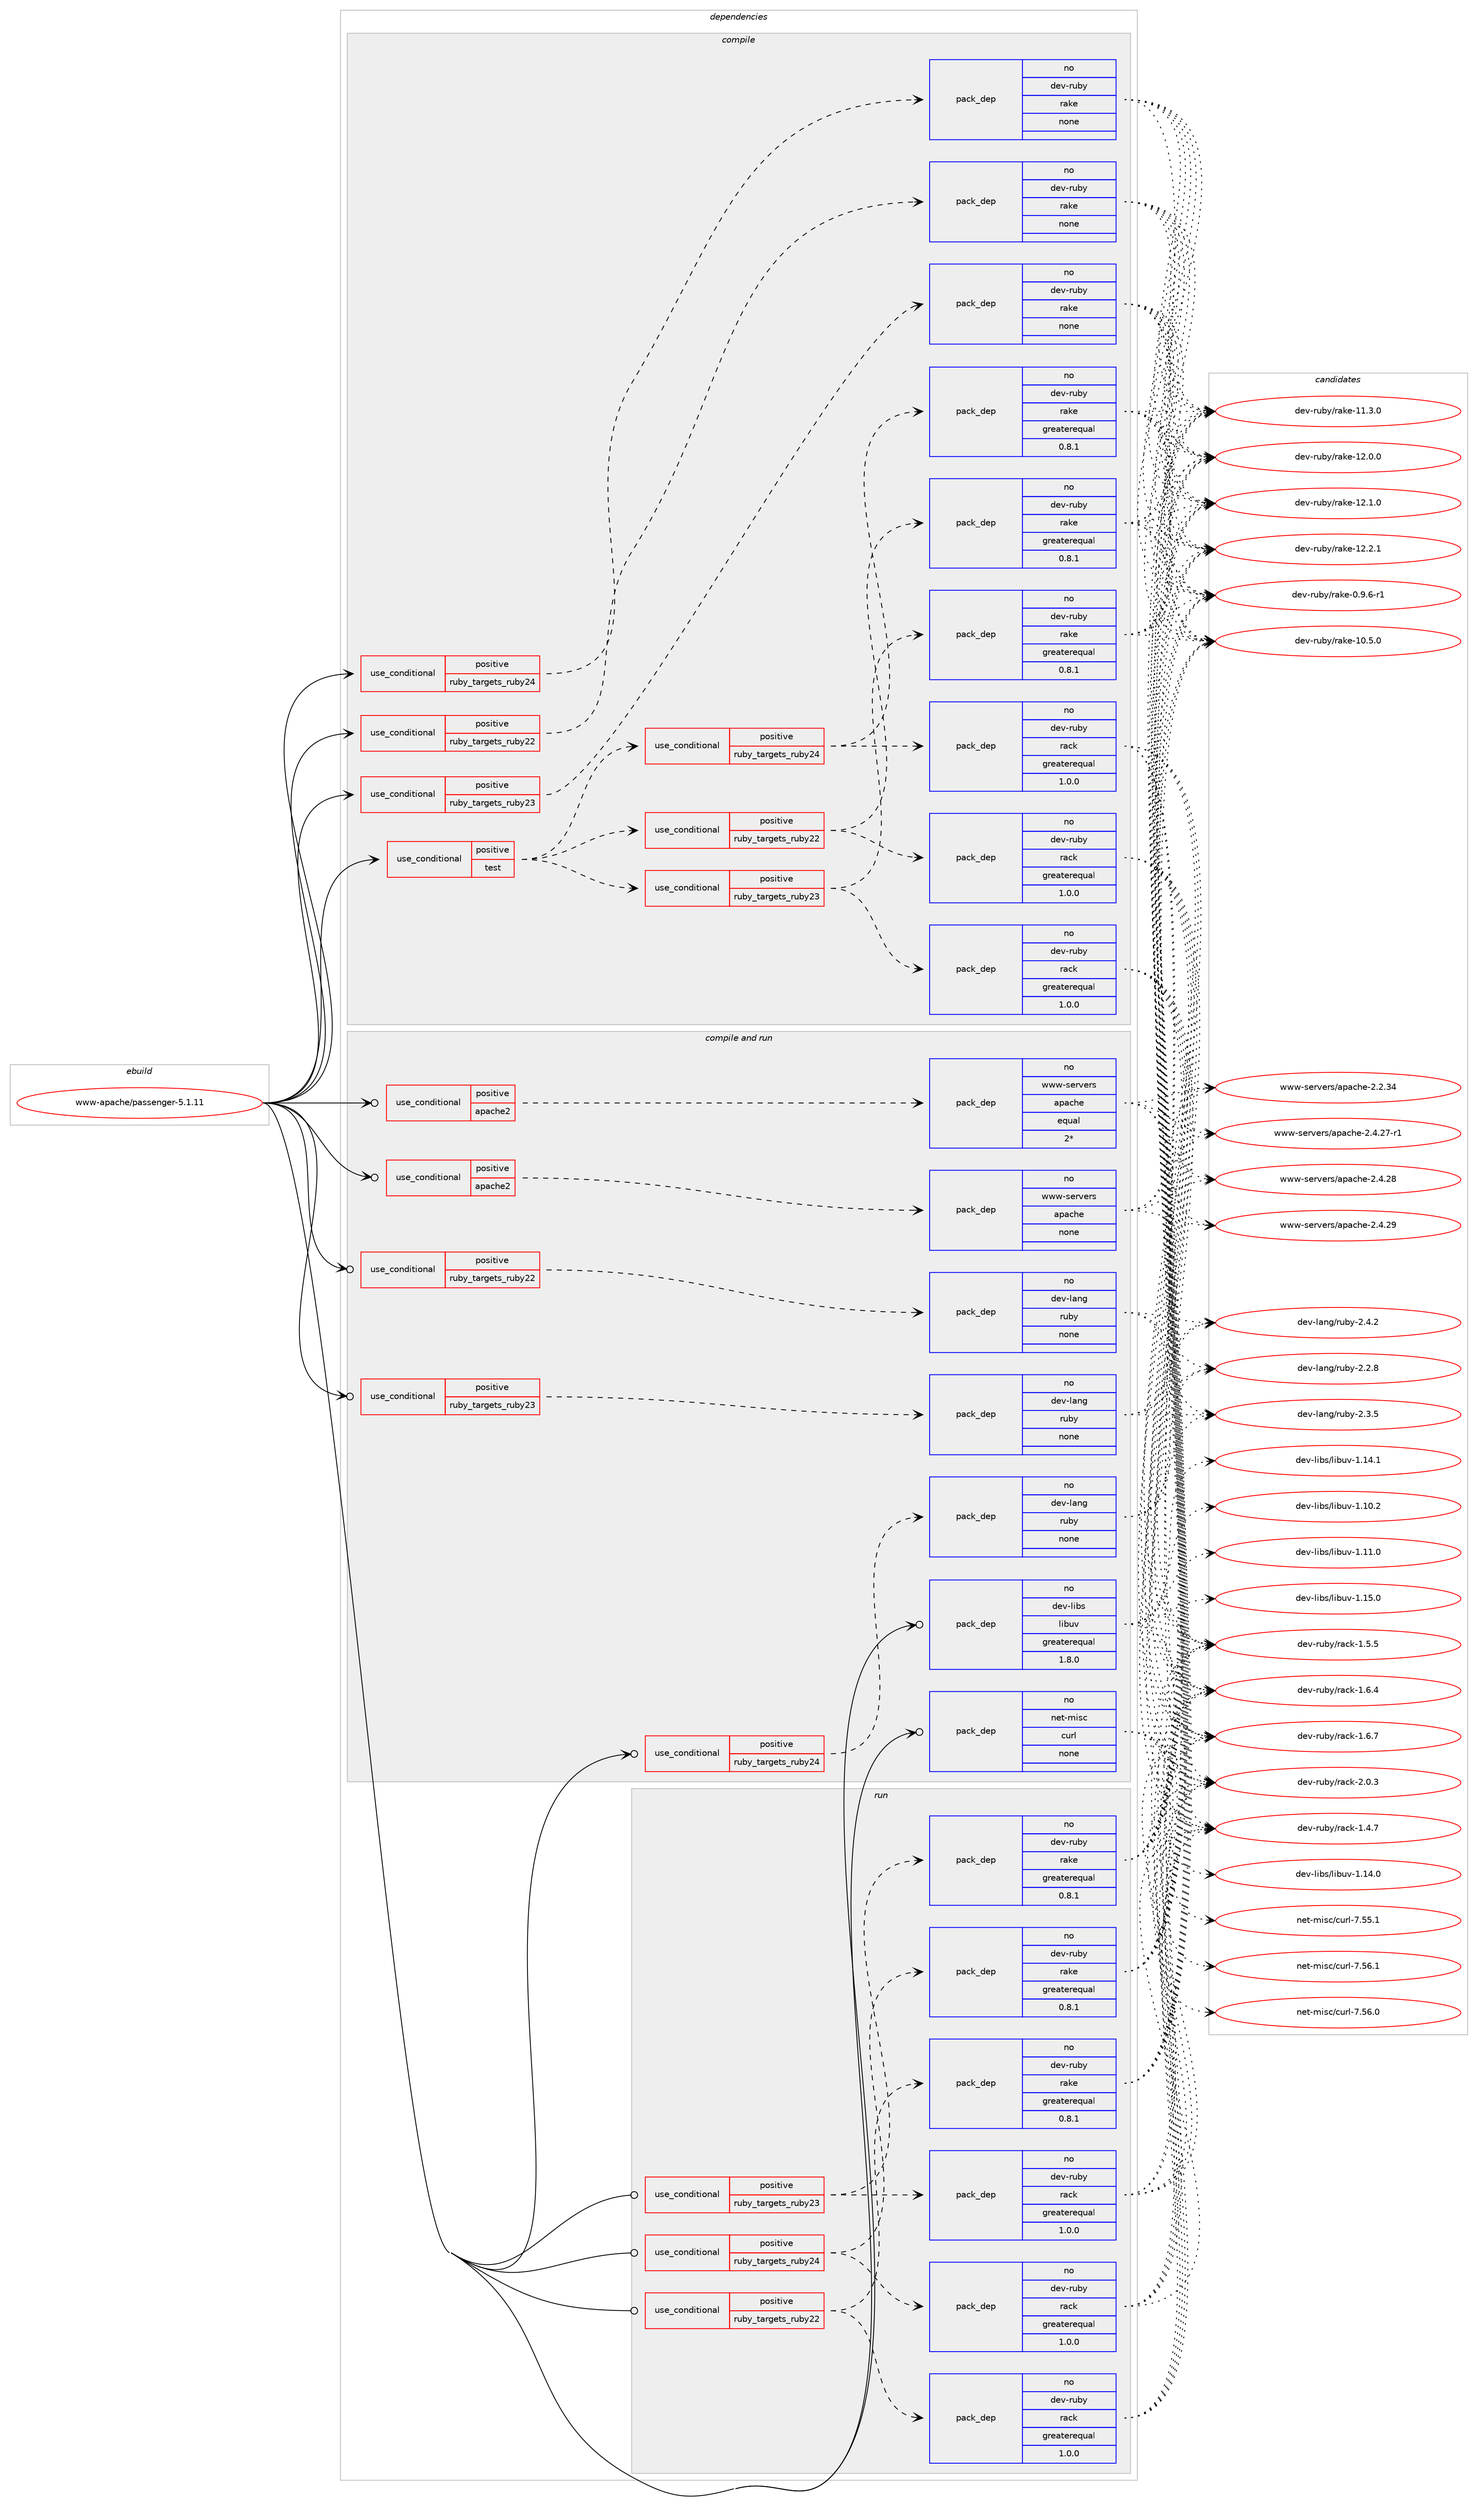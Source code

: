 digraph prolog {

# *************
# Graph options
# *************

newrank=true;
concentrate=true;
compound=true;
graph [rankdir=LR,fontname=Helvetica,fontsize=10,ranksep=1.5];#, ranksep=2.5, nodesep=0.2];
edge  [arrowhead=vee];
node  [fontname=Helvetica,fontsize=10];

# **********
# The ebuild
# **********

subgraph cluster_leftcol {
color=gray;
rank=same;
label=<<i>ebuild</i>>;
id [label="www-apache/passenger-5.1.11", color=red, width=4, href="../www-apache/passenger-5.1.11.svg"];
}

# ****************
# The dependencies
# ****************

subgraph cluster_midcol {
color=gray;
label=<<i>dependencies</i>>;
subgraph cluster_compile {
fillcolor="#eeeeee";
style=filled;
label=<<i>compile</i>>;
subgraph cond119125 {
dependency499625 [label=<<TABLE BORDER="0" CELLBORDER="1" CELLSPACING="0" CELLPADDING="4"><TR><TD ROWSPAN="3" CELLPADDING="10">use_conditional</TD></TR><TR><TD>positive</TD></TR><TR><TD>ruby_targets_ruby22</TD></TR></TABLE>>, shape=none, color=red];
subgraph pack371375 {
dependency499626 [label=<<TABLE BORDER="0" CELLBORDER="1" CELLSPACING="0" CELLPADDING="4" WIDTH="220"><TR><TD ROWSPAN="6" CELLPADDING="30">pack_dep</TD></TR><TR><TD WIDTH="110">no</TD></TR><TR><TD>dev-ruby</TD></TR><TR><TD>rake</TD></TR><TR><TD>none</TD></TR><TR><TD></TD></TR></TABLE>>, shape=none, color=blue];
}
dependency499625:e -> dependency499626:w [weight=20,style="dashed",arrowhead="vee"];
}
id:e -> dependency499625:w [weight=20,style="solid",arrowhead="vee"];
subgraph cond119126 {
dependency499627 [label=<<TABLE BORDER="0" CELLBORDER="1" CELLSPACING="0" CELLPADDING="4"><TR><TD ROWSPAN="3" CELLPADDING="10">use_conditional</TD></TR><TR><TD>positive</TD></TR><TR><TD>ruby_targets_ruby23</TD></TR></TABLE>>, shape=none, color=red];
subgraph pack371376 {
dependency499628 [label=<<TABLE BORDER="0" CELLBORDER="1" CELLSPACING="0" CELLPADDING="4" WIDTH="220"><TR><TD ROWSPAN="6" CELLPADDING="30">pack_dep</TD></TR><TR><TD WIDTH="110">no</TD></TR><TR><TD>dev-ruby</TD></TR><TR><TD>rake</TD></TR><TR><TD>none</TD></TR><TR><TD></TD></TR></TABLE>>, shape=none, color=blue];
}
dependency499627:e -> dependency499628:w [weight=20,style="dashed",arrowhead="vee"];
}
id:e -> dependency499627:w [weight=20,style="solid",arrowhead="vee"];
subgraph cond119127 {
dependency499629 [label=<<TABLE BORDER="0" CELLBORDER="1" CELLSPACING="0" CELLPADDING="4"><TR><TD ROWSPAN="3" CELLPADDING="10">use_conditional</TD></TR><TR><TD>positive</TD></TR><TR><TD>ruby_targets_ruby24</TD></TR></TABLE>>, shape=none, color=red];
subgraph pack371377 {
dependency499630 [label=<<TABLE BORDER="0" CELLBORDER="1" CELLSPACING="0" CELLPADDING="4" WIDTH="220"><TR><TD ROWSPAN="6" CELLPADDING="30">pack_dep</TD></TR><TR><TD WIDTH="110">no</TD></TR><TR><TD>dev-ruby</TD></TR><TR><TD>rake</TD></TR><TR><TD>none</TD></TR><TR><TD></TD></TR></TABLE>>, shape=none, color=blue];
}
dependency499629:e -> dependency499630:w [weight=20,style="dashed",arrowhead="vee"];
}
id:e -> dependency499629:w [weight=20,style="solid",arrowhead="vee"];
subgraph cond119128 {
dependency499631 [label=<<TABLE BORDER="0" CELLBORDER="1" CELLSPACING="0" CELLPADDING="4"><TR><TD ROWSPAN="3" CELLPADDING="10">use_conditional</TD></TR><TR><TD>positive</TD></TR><TR><TD>test</TD></TR></TABLE>>, shape=none, color=red];
subgraph cond119129 {
dependency499632 [label=<<TABLE BORDER="0" CELLBORDER="1" CELLSPACING="0" CELLPADDING="4"><TR><TD ROWSPAN="3" CELLPADDING="10">use_conditional</TD></TR><TR><TD>positive</TD></TR><TR><TD>ruby_targets_ruby22</TD></TR></TABLE>>, shape=none, color=red];
subgraph pack371378 {
dependency499633 [label=<<TABLE BORDER="0" CELLBORDER="1" CELLSPACING="0" CELLPADDING="4" WIDTH="220"><TR><TD ROWSPAN="6" CELLPADDING="30">pack_dep</TD></TR><TR><TD WIDTH="110">no</TD></TR><TR><TD>dev-ruby</TD></TR><TR><TD>rack</TD></TR><TR><TD>greaterequal</TD></TR><TR><TD>1.0.0</TD></TR></TABLE>>, shape=none, color=blue];
}
dependency499632:e -> dependency499633:w [weight=20,style="dashed",arrowhead="vee"];
subgraph pack371379 {
dependency499634 [label=<<TABLE BORDER="0" CELLBORDER="1" CELLSPACING="0" CELLPADDING="4" WIDTH="220"><TR><TD ROWSPAN="6" CELLPADDING="30">pack_dep</TD></TR><TR><TD WIDTH="110">no</TD></TR><TR><TD>dev-ruby</TD></TR><TR><TD>rake</TD></TR><TR><TD>greaterequal</TD></TR><TR><TD>0.8.1</TD></TR></TABLE>>, shape=none, color=blue];
}
dependency499632:e -> dependency499634:w [weight=20,style="dashed",arrowhead="vee"];
}
dependency499631:e -> dependency499632:w [weight=20,style="dashed",arrowhead="vee"];
subgraph cond119130 {
dependency499635 [label=<<TABLE BORDER="0" CELLBORDER="1" CELLSPACING="0" CELLPADDING="4"><TR><TD ROWSPAN="3" CELLPADDING="10">use_conditional</TD></TR><TR><TD>positive</TD></TR><TR><TD>ruby_targets_ruby23</TD></TR></TABLE>>, shape=none, color=red];
subgraph pack371380 {
dependency499636 [label=<<TABLE BORDER="0" CELLBORDER="1" CELLSPACING="0" CELLPADDING="4" WIDTH="220"><TR><TD ROWSPAN="6" CELLPADDING="30">pack_dep</TD></TR><TR><TD WIDTH="110">no</TD></TR><TR><TD>dev-ruby</TD></TR><TR><TD>rack</TD></TR><TR><TD>greaterequal</TD></TR><TR><TD>1.0.0</TD></TR></TABLE>>, shape=none, color=blue];
}
dependency499635:e -> dependency499636:w [weight=20,style="dashed",arrowhead="vee"];
subgraph pack371381 {
dependency499637 [label=<<TABLE BORDER="0" CELLBORDER="1" CELLSPACING="0" CELLPADDING="4" WIDTH="220"><TR><TD ROWSPAN="6" CELLPADDING="30">pack_dep</TD></TR><TR><TD WIDTH="110">no</TD></TR><TR><TD>dev-ruby</TD></TR><TR><TD>rake</TD></TR><TR><TD>greaterequal</TD></TR><TR><TD>0.8.1</TD></TR></TABLE>>, shape=none, color=blue];
}
dependency499635:e -> dependency499637:w [weight=20,style="dashed",arrowhead="vee"];
}
dependency499631:e -> dependency499635:w [weight=20,style="dashed",arrowhead="vee"];
subgraph cond119131 {
dependency499638 [label=<<TABLE BORDER="0" CELLBORDER="1" CELLSPACING="0" CELLPADDING="4"><TR><TD ROWSPAN="3" CELLPADDING="10">use_conditional</TD></TR><TR><TD>positive</TD></TR><TR><TD>ruby_targets_ruby24</TD></TR></TABLE>>, shape=none, color=red];
subgraph pack371382 {
dependency499639 [label=<<TABLE BORDER="0" CELLBORDER="1" CELLSPACING="0" CELLPADDING="4" WIDTH="220"><TR><TD ROWSPAN="6" CELLPADDING="30">pack_dep</TD></TR><TR><TD WIDTH="110">no</TD></TR><TR><TD>dev-ruby</TD></TR><TR><TD>rack</TD></TR><TR><TD>greaterequal</TD></TR><TR><TD>1.0.0</TD></TR></TABLE>>, shape=none, color=blue];
}
dependency499638:e -> dependency499639:w [weight=20,style="dashed",arrowhead="vee"];
subgraph pack371383 {
dependency499640 [label=<<TABLE BORDER="0" CELLBORDER="1" CELLSPACING="0" CELLPADDING="4" WIDTH="220"><TR><TD ROWSPAN="6" CELLPADDING="30">pack_dep</TD></TR><TR><TD WIDTH="110">no</TD></TR><TR><TD>dev-ruby</TD></TR><TR><TD>rake</TD></TR><TR><TD>greaterequal</TD></TR><TR><TD>0.8.1</TD></TR></TABLE>>, shape=none, color=blue];
}
dependency499638:e -> dependency499640:w [weight=20,style="dashed",arrowhead="vee"];
}
dependency499631:e -> dependency499638:w [weight=20,style="dashed",arrowhead="vee"];
}
id:e -> dependency499631:w [weight=20,style="solid",arrowhead="vee"];
}
subgraph cluster_compileandrun {
fillcolor="#eeeeee";
style=filled;
label=<<i>compile and run</i>>;
subgraph cond119132 {
dependency499641 [label=<<TABLE BORDER="0" CELLBORDER="1" CELLSPACING="0" CELLPADDING="4"><TR><TD ROWSPAN="3" CELLPADDING="10">use_conditional</TD></TR><TR><TD>positive</TD></TR><TR><TD>apache2</TD></TR></TABLE>>, shape=none, color=red];
subgraph pack371384 {
dependency499642 [label=<<TABLE BORDER="0" CELLBORDER="1" CELLSPACING="0" CELLPADDING="4" WIDTH="220"><TR><TD ROWSPAN="6" CELLPADDING="30">pack_dep</TD></TR><TR><TD WIDTH="110">no</TD></TR><TR><TD>www-servers</TD></TR><TR><TD>apache</TD></TR><TR><TD>equal</TD></TR><TR><TD>2*</TD></TR></TABLE>>, shape=none, color=blue];
}
dependency499641:e -> dependency499642:w [weight=20,style="dashed",arrowhead="vee"];
}
id:e -> dependency499641:w [weight=20,style="solid",arrowhead="odotvee"];
subgraph cond119133 {
dependency499643 [label=<<TABLE BORDER="0" CELLBORDER="1" CELLSPACING="0" CELLPADDING="4"><TR><TD ROWSPAN="3" CELLPADDING="10">use_conditional</TD></TR><TR><TD>positive</TD></TR><TR><TD>apache2</TD></TR></TABLE>>, shape=none, color=red];
subgraph pack371385 {
dependency499644 [label=<<TABLE BORDER="0" CELLBORDER="1" CELLSPACING="0" CELLPADDING="4" WIDTH="220"><TR><TD ROWSPAN="6" CELLPADDING="30">pack_dep</TD></TR><TR><TD WIDTH="110">no</TD></TR><TR><TD>www-servers</TD></TR><TR><TD>apache</TD></TR><TR><TD>none</TD></TR><TR><TD></TD></TR></TABLE>>, shape=none, color=blue];
}
dependency499643:e -> dependency499644:w [weight=20,style="dashed",arrowhead="vee"];
}
id:e -> dependency499643:w [weight=20,style="solid",arrowhead="odotvee"];
subgraph cond119134 {
dependency499645 [label=<<TABLE BORDER="0" CELLBORDER="1" CELLSPACING="0" CELLPADDING="4"><TR><TD ROWSPAN="3" CELLPADDING="10">use_conditional</TD></TR><TR><TD>positive</TD></TR><TR><TD>ruby_targets_ruby22</TD></TR></TABLE>>, shape=none, color=red];
subgraph pack371386 {
dependency499646 [label=<<TABLE BORDER="0" CELLBORDER="1" CELLSPACING="0" CELLPADDING="4" WIDTH="220"><TR><TD ROWSPAN="6" CELLPADDING="30">pack_dep</TD></TR><TR><TD WIDTH="110">no</TD></TR><TR><TD>dev-lang</TD></TR><TR><TD>ruby</TD></TR><TR><TD>none</TD></TR><TR><TD></TD></TR></TABLE>>, shape=none, color=blue];
}
dependency499645:e -> dependency499646:w [weight=20,style="dashed",arrowhead="vee"];
}
id:e -> dependency499645:w [weight=20,style="solid",arrowhead="odotvee"];
subgraph cond119135 {
dependency499647 [label=<<TABLE BORDER="0" CELLBORDER="1" CELLSPACING="0" CELLPADDING="4"><TR><TD ROWSPAN="3" CELLPADDING="10">use_conditional</TD></TR><TR><TD>positive</TD></TR><TR><TD>ruby_targets_ruby23</TD></TR></TABLE>>, shape=none, color=red];
subgraph pack371387 {
dependency499648 [label=<<TABLE BORDER="0" CELLBORDER="1" CELLSPACING="0" CELLPADDING="4" WIDTH="220"><TR><TD ROWSPAN="6" CELLPADDING="30">pack_dep</TD></TR><TR><TD WIDTH="110">no</TD></TR><TR><TD>dev-lang</TD></TR><TR><TD>ruby</TD></TR><TR><TD>none</TD></TR><TR><TD></TD></TR></TABLE>>, shape=none, color=blue];
}
dependency499647:e -> dependency499648:w [weight=20,style="dashed",arrowhead="vee"];
}
id:e -> dependency499647:w [weight=20,style="solid",arrowhead="odotvee"];
subgraph cond119136 {
dependency499649 [label=<<TABLE BORDER="0" CELLBORDER="1" CELLSPACING="0" CELLPADDING="4"><TR><TD ROWSPAN="3" CELLPADDING="10">use_conditional</TD></TR><TR><TD>positive</TD></TR><TR><TD>ruby_targets_ruby24</TD></TR></TABLE>>, shape=none, color=red];
subgraph pack371388 {
dependency499650 [label=<<TABLE BORDER="0" CELLBORDER="1" CELLSPACING="0" CELLPADDING="4" WIDTH="220"><TR><TD ROWSPAN="6" CELLPADDING="30">pack_dep</TD></TR><TR><TD WIDTH="110">no</TD></TR><TR><TD>dev-lang</TD></TR><TR><TD>ruby</TD></TR><TR><TD>none</TD></TR><TR><TD></TD></TR></TABLE>>, shape=none, color=blue];
}
dependency499649:e -> dependency499650:w [weight=20,style="dashed",arrowhead="vee"];
}
id:e -> dependency499649:w [weight=20,style="solid",arrowhead="odotvee"];
subgraph pack371389 {
dependency499651 [label=<<TABLE BORDER="0" CELLBORDER="1" CELLSPACING="0" CELLPADDING="4" WIDTH="220"><TR><TD ROWSPAN="6" CELLPADDING="30">pack_dep</TD></TR><TR><TD WIDTH="110">no</TD></TR><TR><TD>dev-libs</TD></TR><TR><TD>libuv</TD></TR><TR><TD>greaterequal</TD></TR><TR><TD>1.8.0</TD></TR></TABLE>>, shape=none, color=blue];
}
id:e -> dependency499651:w [weight=20,style="solid",arrowhead="odotvee"];
subgraph pack371390 {
dependency499652 [label=<<TABLE BORDER="0" CELLBORDER="1" CELLSPACING="0" CELLPADDING="4" WIDTH="220"><TR><TD ROWSPAN="6" CELLPADDING="30">pack_dep</TD></TR><TR><TD WIDTH="110">no</TD></TR><TR><TD>net-misc</TD></TR><TR><TD>curl</TD></TR><TR><TD>none</TD></TR><TR><TD></TD></TR></TABLE>>, shape=none, color=blue];
}
id:e -> dependency499652:w [weight=20,style="solid",arrowhead="odotvee"];
}
subgraph cluster_run {
fillcolor="#eeeeee";
style=filled;
label=<<i>run</i>>;
subgraph cond119137 {
dependency499653 [label=<<TABLE BORDER="0" CELLBORDER="1" CELLSPACING="0" CELLPADDING="4"><TR><TD ROWSPAN="3" CELLPADDING="10">use_conditional</TD></TR><TR><TD>positive</TD></TR><TR><TD>ruby_targets_ruby22</TD></TR></TABLE>>, shape=none, color=red];
subgraph pack371391 {
dependency499654 [label=<<TABLE BORDER="0" CELLBORDER="1" CELLSPACING="0" CELLPADDING="4" WIDTH="220"><TR><TD ROWSPAN="6" CELLPADDING="30">pack_dep</TD></TR><TR><TD WIDTH="110">no</TD></TR><TR><TD>dev-ruby</TD></TR><TR><TD>rack</TD></TR><TR><TD>greaterequal</TD></TR><TR><TD>1.0.0</TD></TR></TABLE>>, shape=none, color=blue];
}
dependency499653:e -> dependency499654:w [weight=20,style="dashed",arrowhead="vee"];
subgraph pack371392 {
dependency499655 [label=<<TABLE BORDER="0" CELLBORDER="1" CELLSPACING="0" CELLPADDING="4" WIDTH="220"><TR><TD ROWSPAN="6" CELLPADDING="30">pack_dep</TD></TR><TR><TD WIDTH="110">no</TD></TR><TR><TD>dev-ruby</TD></TR><TR><TD>rake</TD></TR><TR><TD>greaterequal</TD></TR><TR><TD>0.8.1</TD></TR></TABLE>>, shape=none, color=blue];
}
dependency499653:e -> dependency499655:w [weight=20,style="dashed",arrowhead="vee"];
}
id:e -> dependency499653:w [weight=20,style="solid",arrowhead="odot"];
subgraph cond119138 {
dependency499656 [label=<<TABLE BORDER="0" CELLBORDER="1" CELLSPACING="0" CELLPADDING="4"><TR><TD ROWSPAN="3" CELLPADDING="10">use_conditional</TD></TR><TR><TD>positive</TD></TR><TR><TD>ruby_targets_ruby23</TD></TR></TABLE>>, shape=none, color=red];
subgraph pack371393 {
dependency499657 [label=<<TABLE BORDER="0" CELLBORDER="1" CELLSPACING="0" CELLPADDING="4" WIDTH="220"><TR><TD ROWSPAN="6" CELLPADDING="30">pack_dep</TD></TR><TR><TD WIDTH="110">no</TD></TR><TR><TD>dev-ruby</TD></TR><TR><TD>rack</TD></TR><TR><TD>greaterequal</TD></TR><TR><TD>1.0.0</TD></TR></TABLE>>, shape=none, color=blue];
}
dependency499656:e -> dependency499657:w [weight=20,style="dashed",arrowhead="vee"];
subgraph pack371394 {
dependency499658 [label=<<TABLE BORDER="0" CELLBORDER="1" CELLSPACING="0" CELLPADDING="4" WIDTH="220"><TR><TD ROWSPAN="6" CELLPADDING="30">pack_dep</TD></TR><TR><TD WIDTH="110">no</TD></TR><TR><TD>dev-ruby</TD></TR><TR><TD>rake</TD></TR><TR><TD>greaterequal</TD></TR><TR><TD>0.8.1</TD></TR></TABLE>>, shape=none, color=blue];
}
dependency499656:e -> dependency499658:w [weight=20,style="dashed",arrowhead="vee"];
}
id:e -> dependency499656:w [weight=20,style="solid",arrowhead="odot"];
subgraph cond119139 {
dependency499659 [label=<<TABLE BORDER="0" CELLBORDER="1" CELLSPACING="0" CELLPADDING="4"><TR><TD ROWSPAN="3" CELLPADDING="10">use_conditional</TD></TR><TR><TD>positive</TD></TR><TR><TD>ruby_targets_ruby24</TD></TR></TABLE>>, shape=none, color=red];
subgraph pack371395 {
dependency499660 [label=<<TABLE BORDER="0" CELLBORDER="1" CELLSPACING="0" CELLPADDING="4" WIDTH="220"><TR><TD ROWSPAN="6" CELLPADDING="30">pack_dep</TD></TR><TR><TD WIDTH="110">no</TD></TR><TR><TD>dev-ruby</TD></TR><TR><TD>rack</TD></TR><TR><TD>greaterequal</TD></TR><TR><TD>1.0.0</TD></TR></TABLE>>, shape=none, color=blue];
}
dependency499659:e -> dependency499660:w [weight=20,style="dashed",arrowhead="vee"];
subgraph pack371396 {
dependency499661 [label=<<TABLE BORDER="0" CELLBORDER="1" CELLSPACING="0" CELLPADDING="4" WIDTH="220"><TR><TD ROWSPAN="6" CELLPADDING="30">pack_dep</TD></TR><TR><TD WIDTH="110">no</TD></TR><TR><TD>dev-ruby</TD></TR><TR><TD>rake</TD></TR><TR><TD>greaterequal</TD></TR><TR><TD>0.8.1</TD></TR></TABLE>>, shape=none, color=blue];
}
dependency499659:e -> dependency499661:w [weight=20,style="dashed",arrowhead="vee"];
}
id:e -> dependency499659:w [weight=20,style="solid",arrowhead="odot"];
}
}

# **************
# The candidates
# **************

subgraph cluster_choices {
rank=same;
color=gray;
label=<<i>candidates</i>>;

subgraph choice371375 {
color=black;
nodesep=1;
choice100101118451141179812147114971071014548465746544511449 [label="dev-ruby/rake-0.9.6-r1", color=red, width=4,href="../dev-ruby/rake-0.9.6-r1.svg"];
choice1001011184511411798121471149710710145494846534648 [label="dev-ruby/rake-10.5.0", color=red, width=4,href="../dev-ruby/rake-10.5.0.svg"];
choice1001011184511411798121471149710710145494946514648 [label="dev-ruby/rake-11.3.0", color=red, width=4,href="../dev-ruby/rake-11.3.0.svg"];
choice1001011184511411798121471149710710145495046484648 [label="dev-ruby/rake-12.0.0", color=red, width=4,href="../dev-ruby/rake-12.0.0.svg"];
choice1001011184511411798121471149710710145495046494648 [label="dev-ruby/rake-12.1.0", color=red, width=4,href="../dev-ruby/rake-12.1.0.svg"];
choice1001011184511411798121471149710710145495046504649 [label="dev-ruby/rake-12.2.1", color=red, width=4,href="../dev-ruby/rake-12.2.1.svg"];
dependency499626:e -> choice100101118451141179812147114971071014548465746544511449:w [style=dotted,weight="100"];
dependency499626:e -> choice1001011184511411798121471149710710145494846534648:w [style=dotted,weight="100"];
dependency499626:e -> choice1001011184511411798121471149710710145494946514648:w [style=dotted,weight="100"];
dependency499626:e -> choice1001011184511411798121471149710710145495046484648:w [style=dotted,weight="100"];
dependency499626:e -> choice1001011184511411798121471149710710145495046494648:w [style=dotted,weight="100"];
dependency499626:e -> choice1001011184511411798121471149710710145495046504649:w [style=dotted,weight="100"];
}
subgraph choice371376 {
color=black;
nodesep=1;
choice100101118451141179812147114971071014548465746544511449 [label="dev-ruby/rake-0.9.6-r1", color=red, width=4,href="../dev-ruby/rake-0.9.6-r1.svg"];
choice1001011184511411798121471149710710145494846534648 [label="dev-ruby/rake-10.5.0", color=red, width=4,href="../dev-ruby/rake-10.5.0.svg"];
choice1001011184511411798121471149710710145494946514648 [label="dev-ruby/rake-11.3.0", color=red, width=4,href="../dev-ruby/rake-11.3.0.svg"];
choice1001011184511411798121471149710710145495046484648 [label="dev-ruby/rake-12.0.0", color=red, width=4,href="../dev-ruby/rake-12.0.0.svg"];
choice1001011184511411798121471149710710145495046494648 [label="dev-ruby/rake-12.1.0", color=red, width=4,href="../dev-ruby/rake-12.1.0.svg"];
choice1001011184511411798121471149710710145495046504649 [label="dev-ruby/rake-12.2.1", color=red, width=4,href="../dev-ruby/rake-12.2.1.svg"];
dependency499628:e -> choice100101118451141179812147114971071014548465746544511449:w [style=dotted,weight="100"];
dependency499628:e -> choice1001011184511411798121471149710710145494846534648:w [style=dotted,weight="100"];
dependency499628:e -> choice1001011184511411798121471149710710145494946514648:w [style=dotted,weight="100"];
dependency499628:e -> choice1001011184511411798121471149710710145495046484648:w [style=dotted,weight="100"];
dependency499628:e -> choice1001011184511411798121471149710710145495046494648:w [style=dotted,weight="100"];
dependency499628:e -> choice1001011184511411798121471149710710145495046504649:w [style=dotted,weight="100"];
}
subgraph choice371377 {
color=black;
nodesep=1;
choice100101118451141179812147114971071014548465746544511449 [label="dev-ruby/rake-0.9.6-r1", color=red, width=4,href="../dev-ruby/rake-0.9.6-r1.svg"];
choice1001011184511411798121471149710710145494846534648 [label="dev-ruby/rake-10.5.0", color=red, width=4,href="../dev-ruby/rake-10.5.0.svg"];
choice1001011184511411798121471149710710145494946514648 [label="dev-ruby/rake-11.3.0", color=red, width=4,href="../dev-ruby/rake-11.3.0.svg"];
choice1001011184511411798121471149710710145495046484648 [label="dev-ruby/rake-12.0.0", color=red, width=4,href="../dev-ruby/rake-12.0.0.svg"];
choice1001011184511411798121471149710710145495046494648 [label="dev-ruby/rake-12.1.0", color=red, width=4,href="../dev-ruby/rake-12.1.0.svg"];
choice1001011184511411798121471149710710145495046504649 [label="dev-ruby/rake-12.2.1", color=red, width=4,href="../dev-ruby/rake-12.2.1.svg"];
dependency499630:e -> choice100101118451141179812147114971071014548465746544511449:w [style=dotted,weight="100"];
dependency499630:e -> choice1001011184511411798121471149710710145494846534648:w [style=dotted,weight="100"];
dependency499630:e -> choice1001011184511411798121471149710710145494946514648:w [style=dotted,weight="100"];
dependency499630:e -> choice1001011184511411798121471149710710145495046484648:w [style=dotted,weight="100"];
dependency499630:e -> choice1001011184511411798121471149710710145495046494648:w [style=dotted,weight="100"];
dependency499630:e -> choice1001011184511411798121471149710710145495046504649:w [style=dotted,weight="100"];
}
subgraph choice371378 {
color=black;
nodesep=1;
choice1001011184511411798121471149799107454946524655 [label="dev-ruby/rack-1.4.7", color=red, width=4,href="../dev-ruby/rack-1.4.7.svg"];
choice1001011184511411798121471149799107454946534653 [label="dev-ruby/rack-1.5.5", color=red, width=4,href="../dev-ruby/rack-1.5.5.svg"];
choice1001011184511411798121471149799107454946544652 [label="dev-ruby/rack-1.6.4", color=red, width=4,href="../dev-ruby/rack-1.6.4.svg"];
choice1001011184511411798121471149799107454946544655 [label="dev-ruby/rack-1.6.7", color=red, width=4,href="../dev-ruby/rack-1.6.7.svg"];
choice1001011184511411798121471149799107455046484651 [label="dev-ruby/rack-2.0.3", color=red, width=4,href="../dev-ruby/rack-2.0.3.svg"];
dependency499633:e -> choice1001011184511411798121471149799107454946524655:w [style=dotted,weight="100"];
dependency499633:e -> choice1001011184511411798121471149799107454946534653:w [style=dotted,weight="100"];
dependency499633:e -> choice1001011184511411798121471149799107454946544652:w [style=dotted,weight="100"];
dependency499633:e -> choice1001011184511411798121471149799107454946544655:w [style=dotted,weight="100"];
dependency499633:e -> choice1001011184511411798121471149799107455046484651:w [style=dotted,weight="100"];
}
subgraph choice371379 {
color=black;
nodesep=1;
choice100101118451141179812147114971071014548465746544511449 [label="dev-ruby/rake-0.9.6-r1", color=red, width=4,href="../dev-ruby/rake-0.9.6-r1.svg"];
choice1001011184511411798121471149710710145494846534648 [label="dev-ruby/rake-10.5.0", color=red, width=4,href="../dev-ruby/rake-10.5.0.svg"];
choice1001011184511411798121471149710710145494946514648 [label="dev-ruby/rake-11.3.0", color=red, width=4,href="../dev-ruby/rake-11.3.0.svg"];
choice1001011184511411798121471149710710145495046484648 [label="dev-ruby/rake-12.0.0", color=red, width=4,href="../dev-ruby/rake-12.0.0.svg"];
choice1001011184511411798121471149710710145495046494648 [label="dev-ruby/rake-12.1.0", color=red, width=4,href="../dev-ruby/rake-12.1.0.svg"];
choice1001011184511411798121471149710710145495046504649 [label="dev-ruby/rake-12.2.1", color=red, width=4,href="../dev-ruby/rake-12.2.1.svg"];
dependency499634:e -> choice100101118451141179812147114971071014548465746544511449:w [style=dotted,weight="100"];
dependency499634:e -> choice1001011184511411798121471149710710145494846534648:w [style=dotted,weight="100"];
dependency499634:e -> choice1001011184511411798121471149710710145494946514648:w [style=dotted,weight="100"];
dependency499634:e -> choice1001011184511411798121471149710710145495046484648:w [style=dotted,weight="100"];
dependency499634:e -> choice1001011184511411798121471149710710145495046494648:w [style=dotted,weight="100"];
dependency499634:e -> choice1001011184511411798121471149710710145495046504649:w [style=dotted,weight="100"];
}
subgraph choice371380 {
color=black;
nodesep=1;
choice1001011184511411798121471149799107454946524655 [label="dev-ruby/rack-1.4.7", color=red, width=4,href="../dev-ruby/rack-1.4.7.svg"];
choice1001011184511411798121471149799107454946534653 [label="dev-ruby/rack-1.5.5", color=red, width=4,href="../dev-ruby/rack-1.5.5.svg"];
choice1001011184511411798121471149799107454946544652 [label="dev-ruby/rack-1.6.4", color=red, width=4,href="../dev-ruby/rack-1.6.4.svg"];
choice1001011184511411798121471149799107454946544655 [label="dev-ruby/rack-1.6.7", color=red, width=4,href="../dev-ruby/rack-1.6.7.svg"];
choice1001011184511411798121471149799107455046484651 [label="dev-ruby/rack-2.0.3", color=red, width=4,href="../dev-ruby/rack-2.0.3.svg"];
dependency499636:e -> choice1001011184511411798121471149799107454946524655:w [style=dotted,weight="100"];
dependency499636:e -> choice1001011184511411798121471149799107454946534653:w [style=dotted,weight="100"];
dependency499636:e -> choice1001011184511411798121471149799107454946544652:w [style=dotted,weight="100"];
dependency499636:e -> choice1001011184511411798121471149799107454946544655:w [style=dotted,weight="100"];
dependency499636:e -> choice1001011184511411798121471149799107455046484651:w [style=dotted,weight="100"];
}
subgraph choice371381 {
color=black;
nodesep=1;
choice100101118451141179812147114971071014548465746544511449 [label="dev-ruby/rake-0.9.6-r1", color=red, width=4,href="../dev-ruby/rake-0.9.6-r1.svg"];
choice1001011184511411798121471149710710145494846534648 [label="dev-ruby/rake-10.5.0", color=red, width=4,href="../dev-ruby/rake-10.5.0.svg"];
choice1001011184511411798121471149710710145494946514648 [label="dev-ruby/rake-11.3.0", color=red, width=4,href="../dev-ruby/rake-11.3.0.svg"];
choice1001011184511411798121471149710710145495046484648 [label="dev-ruby/rake-12.0.0", color=red, width=4,href="../dev-ruby/rake-12.0.0.svg"];
choice1001011184511411798121471149710710145495046494648 [label="dev-ruby/rake-12.1.0", color=red, width=4,href="../dev-ruby/rake-12.1.0.svg"];
choice1001011184511411798121471149710710145495046504649 [label="dev-ruby/rake-12.2.1", color=red, width=4,href="../dev-ruby/rake-12.2.1.svg"];
dependency499637:e -> choice100101118451141179812147114971071014548465746544511449:w [style=dotted,weight="100"];
dependency499637:e -> choice1001011184511411798121471149710710145494846534648:w [style=dotted,weight="100"];
dependency499637:e -> choice1001011184511411798121471149710710145494946514648:w [style=dotted,weight="100"];
dependency499637:e -> choice1001011184511411798121471149710710145495046484648:w [style=dotted,weight="100"];
dependency499637:e -> choice1001011184511411798121471149710710145495046494648:w [style=dotted,weight="100"];
dependency499637:e -> choice1001011184511411798121471149710710145495046504649:w [style=dotted,weight="100"];
}
subgraph choice371382 {
color=black;
nodesep=1;
choice1001011184511411798121471149799107454946524655 [label="dev-ruby/rack-1.4.7", color=red, width=4,href="../dev-ruby/rack-1.4.7.svg"];
choice1001011184511411798121471149799107454946534653 [label="dev-ruby/rack-1.5.5", color=red, width=4,href="../dev-ruby/rack-1.5.5.svg"];
choice1001011184511411798121471149799107454946544652 [label="dev-ruby/rack-1.6.4", color=red, width=4,href="../dev-ruby/rack-1.6.4.svg"];
choice1001011184511411798121471149799107454946544655 [label="dev-ruby/rack-1.6.7", color=red, width=4,href="../dev-ruby/rack-1.6.7.svg"];
choice1001011184511411798121471149799107455046484651 [label="dev-ruby/rack-2.0.3", color=red, width=4,href="../dev-ruby/rack-2.0.3.svg"];
dependency499639:e -> choice1001011184511411798121471149799107454946524655:w [style=dotted,weight="100"];
dependency499639:e -> choice1001011184511411798121471149799107454946534653:w [style=dotted,weight="100"];
dependency499639:e -> choice1001011184511411798121471149799107454946544652:w [style=dotted,weight="100"];
dependency499639:e -> choice1001011184511411798121471149799107454946544655:w [style=dotted,weight="100"];
dependency499639:e -> choice1001011184511411798121471149799107455046484651:w [style=dotted,weight="100"];
}
subgraph choice371383 {
color=black;
nodesep=1;
choice100101118451141179812147114971071014548465746544511449 [label="dev-ruby/rake-0.9.6-r1", color=red, width=4,href="../dev-ruby/rake-0.9.6-r1.svg"];
choice1001011184511411798121471149710710145494846534648 [label="dev-ruby/rake-10.5.0", color=red, width=4,href="../dev-ruby/rake-10.5.0.svg"];
choice1001011184511411798121471149710710145494946514648 [label="dev-ruby/rake-11.3.0", color=red, width=4,href="../dev-ruby/rake-11.3.0.svg"];
choice1001011184511411798121471149710710145495046484648 [label="dev-ruby/rake-12.0.0", color=red, width=4,href="../dev-ruby/rake-12.0.0.svg"];
choice1001011184511411798121471149710710145495046494648 [label="dev-ruby/rake-12.1.0", color=red, width=4,href="../dev-ruby/rake-12.1.0.svg"];
choice1001011184511411798121471149710710145495046504649 [label="dev-ruby/rake-12.2.1", color=red, width=4,href="../dev-ruby/rake-12.2.1.svg"];
dependency499640:e -> choice100101118451141179812147114971071014548465746544511449:w [style=dotted,weight="100"];
dependency499640:e -> choice1001011184511411798121471149710710145494846534648:w [style=dotted,weight="100"];
dependency499640:e -> choice1001011184511411798121471149710710145494946514648:w [style=dotted,weight="100"];
dependency499640:e -> choice1001011184511411798121471149710710145495046484648:w [style=dotted,weight="100"];
dependency499640:e -> choice1001011184511411798121471149710710145495046494648:w [style=dotted,weight="100"];
dependency499640:e -> choice1001011184511411798121471149710710145495046504649:w [style=dotted,weight="100"];
}
subgraph choice371384 {
color=black;
nodesep=1;
choice119119119451151011141181011141154797112979910410145504650465152 [label="www-servers/apache-2.2.34", color=red, width=4,href="../www-servers/apache-2.2.34.svg"];
choice1191191194511510111411810111411547971129799104101455046524650554511449 [label="www-servers/apache-2.4.27-r1", color=red, width=4,href="../www-servers/apache-2.4.27-r1.svg"];
choice119119119451151011141181011141154797112979910410145504652465056 [label="www-servers/apache-2.4.28", color=red, width=4,href="../www-servers/apache-2.4.28.svg"];
choice119119119451151011141181011141154797112979910410145504652465057 [label="www-servers/apache-2.4.29", color=red, width=4,href="../www-servers/apache-2.4.29.svg"];
dependency499642:e -> choice119119119451151011141181011141154797112979910410145504650465152:w [style=dotted,weight="100"];
dependency499642:e -> choice1191191194511510111411810111411547971129799104101455046524650554511449:w [style=dotted,weight="100"];
dependency499642:e -> choice119119119451151011141181011141154797112979910410145504652465056:w [style=dotted,weight="100"];
dependency499642:e -> choice119119119451151011141181011141154797112979910410145504652465057:w [style=dotted,weight="100"];
}
subgraph choice371385 {
color=black;
nodesep=1;
choice119119119451151011141181011141154797112979910410145504650465152 [label="www-servers/apache-2.2.34", color=red, width=4,href="../www-servers/apache-2.2.34.svg"];
choice1191191194511510111411810111411547971129799104101455046524650554511449 [label="www-servers/apache-2.4.27-r1", color=red, width=4,href="../www-servers/apache-2.4.27-r1.svg"];
choice119119119451151011141181011141154797112979910410145504652465056 [label="www-servers/apache-2.4.28", color=red, width=4,href="../www-servers/apache-2.4.28.svg"];
choice119119119451151011141181011141154797112979910410145504652465057 [label="www-servers/apache-2.4.29", color=red, width=4,href="../www-servers/apache-2.4.29.svg"];
dependency499644:e -> choice119119119451151011141181011141154797112979910410145504650465152:w [style=dotted,weight="100"];
dependency499644:e -> choice1191191194511510111411810111411547971129799104101455046524650554511449:w [style=dotted,weight="100"];
dependency499644:e -> choice119119119451151011141181011141154797112979910410145504652465056:w [style=dotted,weight="100"];
dependency499644:e -> choice119119119451151011141181011141154797112979910410145504652465057:w [style=dotted,weight="100"];
}
subgraph choice371386 {
color=black;
nodesep=1;
choice10010111845108971101034711411798121455046504656 [label="dev-lang/ruby-2.2.8", color=red, width=4,href="../dev-lang/ruby-2.2.8.svg"];
choice10010111845108971101034711411798121455046514653 [label="dev-lang/ruby-2.3.5", color=red, width=4,href="../dev-lang/ruby-2.3.5.svg"];
choice10010111845108971101034711411798121455046524650 [label="dev-lang/ruby-2.4.2", color=red, width=4,href="../dev-lang/ruby-2.4.2.svg"];
dependency499646:e -> choice10010111845108971101034711411798121455046504656:w [style=dotted,weight="100"];
dependency499646:e -> choice10010111845108971101034711411798121455046514653:w [style=dotted,weight="100"];
dependency499646:e -> choice10010111845108971101034711411798121455046524650:w [style=dotted,weight="100"];
}
subgraph choice371387 {
color=black;
nodesep=1;
choice10010111845108971101034711411798121455046504656 [label="dev-lang/ruby-2.2.8", color=red, width=4,href="../dev-lang/ruby-2.2.8.svg"];
choice10010111845108971101034711411798121455046514653 [label="dev-lang/ruby-2.3.5", color=red, width=4,href="../dev-lang/ruby-2.3.5.svg"];
choice10010111845108971101034711411798121455046524650 [label="dev-lang/ruby-2.4.2", color=red, width=4,href="../dev-lang/ruby-2.4.2.svg"];
dependency499648:e -> choice10010111845108971101034711411798121455046504656:w [style=dotted,weight="100"];
dependency499648:e -> choice10010111845108971101034711411798121455046514653:w [style=dotted,weight="100"];
dependency499648:e -> choice10010111845108971101034711411798121455046524650:w [style=dotted,weight="100"];
}
subgraph choice371388 {
color=black;
nodesep=1;
choice10010111845108971101034711411798121455046504656 [label="dev-lang/ruby-2.2.8", color=red, width=4,href="../dev-lang/ruby-2.2.8.svg"];
choice10010111845108971101034711411798121455046514653 [label="dev-lang/ruby-2.3.5", color=red, width=4,href="../dev-lang/ruby-2.3.5.svg"];
choice10010111845108971101034711411798121455046524650 [label="dev-lang/ruby-2.4.2", color=red, width=4,href="../dev-lang/ruby-2.4.2.svg"];
dependency499650:e -> choice10010111845108971101034711411798121455046504656:w [style=dotted,weight="100"];
dependency499650:e -> choice10010111845108971101034711411798121455046514653:w [style=dotted,weight="100"];
dependency499650:e -> choice10010111845108971101034711411798121455046524650:w [style=dotted,weight="100"];
}
subgraph choice371389 {
color=black;
nodesep=1;
choice1001011184510810598115471081059811711845494649484650 [label="dev-libs/libuv-1.10.2", color=red, width=4,href="../dev-libs/libuv-1.10.2.svg"];
choice1001011184510810598115471081059811711845494649494648 [label="dev-libs/libuv-1.11.0", color=red, width=4,href="../dev-libs/libuv-1.11.0.svg"];
choice1001011184510810598115471081059811711845494649524648 [label="dev-libs/libuv-1.14.0", color=red, width=4,href="../dev-libs/libuv-1.14.0.svg"];
choice1001011184510810598115471081059811711845494649524649 [label="dev-libs/libuv-1.14.1", color=red, width=4,href="../dev-libs/libuv-1.14.1.svg"];
choice1001011184510810598115471081059811711845494649534648 [label="dev-libs/libuv-1.15.0", color=red, width=4,href="../dev-libs/libuv-1.15.0.svg"];
dependency499651:e -> choice1001011184510810598115471081059811711845494649484650:w [style=dotted,weight="100"];
dependency499651:e -> choice1001011184510810598115471081059811711845494649494648:w [style=dotted,weight="100"];
dependency499651:e -> choice1001011184510810598115471081059811711845494649524648:w [style=dotted,weight="100"];
dependency499651:e -> choice1001011184510810598115471081059811711845494649524649:w [style=dotted,weight="100"];
dependency499651:e -> choice1001011184510810598115471081059811711845494649534648:w [style=dotted,weight="100"];
}
subgraph choice371390 {
color=black;
nodesep=1;
choice1101011164510910511599479911711410845554653534649 [label="net-misc/curl-7.55.1", color=red, width=4,href="../net-misc/curl-7.55.1.svg"];
choice1101011164510910511599479911711410845554653544648 [label="net-misc/curl-7.56.0", color=red, width=4,href="../net-misc/curl-7.56.0.svg"];
choice1101011164510910511599479911711410845554653544649 [label="net-misc/curl-7.56.1", color=red, width=4,href="../net-misc/curl-7.56.1.svg"];
dependency499652:e -> choice1101011164510910511599479911711410845554653534649:w [style=dotted,weight="100"];
dependency499652:e -> choice1101011164510910511599479911711410845554653544648:w [style=dotted,weight="100"];
dependency499652:e -> choice1101011164510910511599479911711410845554653544649:w [style=dotted,weight="100"];
}
subgraph choice371391 {
color=black;
nodesep=1;
choice1001011184511411798121471149799107454946524655 [label="dev-ruby/rack-1.4.7", color=red, width=4,href="../dev-ruby/rack-1.4.7.svg"];
choice1001011184511411798121471149799107454946534653 [label="dev-ruby/rack-1.5.5", color=red, width=4,href="../dev-ruby/rack-1.5.5.svg"];
choice1001011184511411798121471149799107454946544652 [label="dev-ruby/rack-1.6.4", color=red, width=4,href="../dev-ruby/rack-1.6.4.svg"];
choice1001011184511411798121471149799107454946544655 [label="dev-ruby/rack-1.6.7", color=red, width=4,href="../dev-ruby/rack-1.6.7.svg"];
choice1001011184511411798121471149799107455046484651 [label="dev-ruby/rack-2.0.3", color=red, width=4,href="../dev-ruby/rack-2.0.3.svg"];
dependency499654:e -> choice1001011184511411798121471149799107454946524655:w [style=dotted,weight="100"];
dependency499654:e -> choice1001011184511411798121471149799107454946534653:w [style=dotted,weight="100"];
dependency499654:e -> choice1001011184511411798121471149799107454946544652:w [style=dotted,weight="100"];
dependency499654:e -> choice1001011184511411798121471149799107454946544655:w [style=dotted,weight="100"];
dependency499654:e -> choice1001011184511411798121471149799107455046484651:w [style=dotted,weight="100"];
}
subgraph choice371392 {
color=black;
nodesep=1;
choice100101118451141179812147114971071014548465746544511449 [label="dev-ruby/rake-0.9.6-r1", color=red, width=4,href="../dev-ruby/rake-0.9.6-r1.svg"];
choice1001011184511411798121471149710710145494846534648 [label="dev-ruby/rake-10.5.0", color=red, width=4,href="../dev-ruby/rake-10.5.0.svg"];
choice1001011184511411798121471149710710145494946514648 [label="dev-ruby/rake-11.3.0", color=red, width=4,href="../dev-ruby/rake-11.3.0.svg"];
choice1001011184511411798121471149710710145495046484648 [label="dev-ruby/rake-12.0.0", color=red, width=4,href="../dev-ruby/rake-12.0.0.svg"];
choice1001011184511411798121471149710710145495046494648 [label="dev-ruby/rake-12.1.0", color=red, width=4,href="../dev-ruby/rake-12.1.0.svg"];
choice1001011184511411798121471149710710145495046504649 [label="dev-ruby/rake-12.2.1", color=red, width=4,href="../dev-ruby/rake-12.2.1.svg"];
dependency499655:e -> choice100101118451141179812147114971071014548465746544511449:w [style=dotted,weight="100"];
dependency499655:e -> choice1001011184511411798121471149710710145494846534648:w [style=dotted,weight="100"];
dependency499655:e -> choice1001011184511411798121471149710710145494946514648:w [style=dotted,weight="100"];
dependency499655:e -> choice1001011184511411798121471149710710145495046484648:w [style=dotted,weight="100"];
dependency499655:e -> choice1001011184511411798121471149710710145495046494648:w [style=dotted,weight="100"];
dependency499655:e -> choice1001011184511411798121471149710710145495046504649:w [style=dotted,weight="100"];
}
subgraph choice371393 {
color=black;
nodesep=1;
choice1001011184511411798121471149799107454946524655 [label="dev-ruby/rack-1.4.7", color=red, width=4,href="../dev-ruby/rack-1.4.7.svg"];
choice1001011184511411798121471149799107454946534653 [label="dev-ruby/rack-1.5.5", color=red, width=4,href="../dev-ruby/rack-1.5.5.svg"];
choice1001011184511411798121471149799107454946544652 [label="dev-ruby/rack-1.6.4", color=red, width=4,href="../dev-ruby/rack-1.6.4.svg"];
choice1001011184511411798121471149799107454946544655 [label="dev-ruby/rack-1.6.7", color=red, width=4,href="../dev-ruby/rack-1.6.7.svg"];
choice1001011184511411798121471149799107455046484651 [label="dev-ruby/rack-2.0.3", color=red, width=4,href="../dev-ruby/rack-2.0.3.svg"];
dependency499657:e -> choice1001011184511411798121471149799107454946524655:w [style=dotted,weight="100"];
dependency499657:e -> choice1001011184511411798121471149799107454946534653:w [style=dotted,weight="100"];
dependency499657:e -> choice1001011184511411798121471149799107454946544652:w [style=dotted,weight="100"];
dependency499657:e -> choice1001011184511411798121471149799107454946544655:w [style=dotted,weight="100"];
dependency499657:e -> choice1001011184511411798121471149799107455046484651:w [style=dotted,weight="100"];
}
subgraph choice371394 {
color=black;
nodesep=1;
choice100101118451141179812147114971071014548465746544511449 [label="dev-ruby/rake-0.9.6-r1", color=red, width=4,href="../dev-ruby/rake-0.9.6-r1.svg"];
choice1001011184511411798121471149710710145494846534648 [label="dev-ruby/rake-10.5.0", color=red, width=4,href="../dev-ruby/rake-10.5.0.svg"];
choice1001011184511411798121471149710710145494946514648 [label="dev-ruby/rake-11.3.0", color=red, width=4,href="../dev-ruby/rake-11.3.0.svg"];
choice1001011184511411798121471149710710145495046484648 [label="dev-ruby/rake-12.0.0", color=red, width=4,href="../dev-ruby/rake-12.0.0.svg"];
choice1001011184511411798121471149710710145495046494648 [label="dev-ruby/rake-12.1.0", color=red, width=4,href="../dev-ruby/rake-12.1.0.svg"];
choice1001011184511411798121471149710710145495046504649 [label="dev-ruby/rake-12.2.1", color=red, width=4,href="../dev-ruby/rake-12.2.1.svg"];
dependency499658:e -> choice100101118451141179812147114971071014548465746544511449:w [style=dotted,weight="100"];
dependency499658:e -> choice1001011184511411798121471149710710145494846534648:w [style=dotted,weight="100"];
dependency499658:e -> choice1001011184511411798121471149710710145494946514648:w [style=dotted,weight="100"];
dependency499658:e -> choice1001011184511411798121471149710710145495046484648:w [style=dotted,weight="100"];
dependency499658:e -> choice1001011184511411798121471149710710145495046494648:w [style=dotted,weight="100"];
dependency499658:e -> choice1001011184511411798121471149710710145495046504649:w [style=dotted,weight="100"];
}
subgraph choice371395 {
color=black;
nodesep=1;
choice1001011184511411798121471149799107454946524655 [label="dev-ruby/rack-1.4.7", color=red, width=4,href="../dev-ruby/rack-1.4.7.svg"];
choice1001011184511411798121471149799107454946534653 [label="dev-ruby/rack-1.5.5", color=red, width=4,href="../dev-ruby/rack-1.5.5.svg"];
choice1001011184511411798121471149799107454946544652 [label="dev-ruby/rack-1.6.4", color=red, width=4,href="../dev-ruby/rack-1.6.4.svg"];
choice1001011184511411798121471149799107454946544655 [label="dev-ruby/rack-1.6.7", color=red, width=4,href="../dev-ruby/rack-1.6.7.svg"];
choice1001011184511411798121471149799107455046484651 [label="dev-ruby/rack-2.0.3", color=red, width=4,href="../dev-ruby/rack-2.0.3.svg"];
dependency499660:e -> choice1001011184511411798121471149799107454946524655:w [style=dotted,weight="100"];
dependency499660:e -> choice1001011184511411798121471149799107454946534653:w [style=dotted,weight="100"];
dependency499660:e -> choice1001011184511411798121471149799107454946544652:w [style=dotted,weight="100"];
dependency499660:e -> choice1001011184511411798121471149799107454946544655:w [style=dotted,weight="100"];
dependency499660:e -> choice1001011184511411798121471149799107455046484651:w [style=dotted,weight="100"];
}
subgraph choice371396 {
color=black;
nodesep=1;
choice100101118451141179812147114971071014548465746544511449 [label="dev-ruby/rake-0.9.6-r1", color=red, width=4,href="../dev-ruby/rake-0.9.6-r1.svg"];
choice1001011184511411798121471149710710145494846534648 [label="dev-ruby/rake-10.5.0", color=red, width=4,href="../dev-ruby/rake-10.5.0.svg"];
choice1001011184511411798121471149710710145494946514648 [label="dev-ruby/rake-11.3.0", color=red, width=4,href="../dev-ruby/rake-11.3.0.svg"];
choice1001011184511411798121471149710710145495046484648 [label="dev-ruby/rake-12.0.0", color=red, width=4,href="../dev-ruby/rake-12.0.0.svg"];
choice1001011184511411798121471149710710145495046494648 [label="dev-ruby/rake-12.1.0", color=red, width=4,href="../dev-ruby/rake-12.1.0.svg"];
choice1001011184511411798121471149710710145495046504649 [label="dev-ruby/rake-12.2.1", color=red, width=4,href="../dev-ruby/rake-12.2.1.svg"];
dependency499661:e -> choice100101118451141179812147114971071014548465746544511449:w [style=dotted,weight="100"];
dependency499661:e -> choice1001011184511411798121471149710710145494846534648:w [style=dotted,weight="100"];
dependency499661:e -> choice1001011184511411798121471149710710145494946514648:w [style=dotted,weight="100"];
dependency499661:e -> choice1001011184511411798121471149710710145495046484648:w [style=dotted,weight="100"];
dependency499661:e -> choice1001011184511411798121471149710710145495046494648:w [style=dotted,weight="100"];
dependency499661:e -> choice1001011184511411798121471149710710145495046504649:w [style=dotted,weight="100"];
}
}

}

